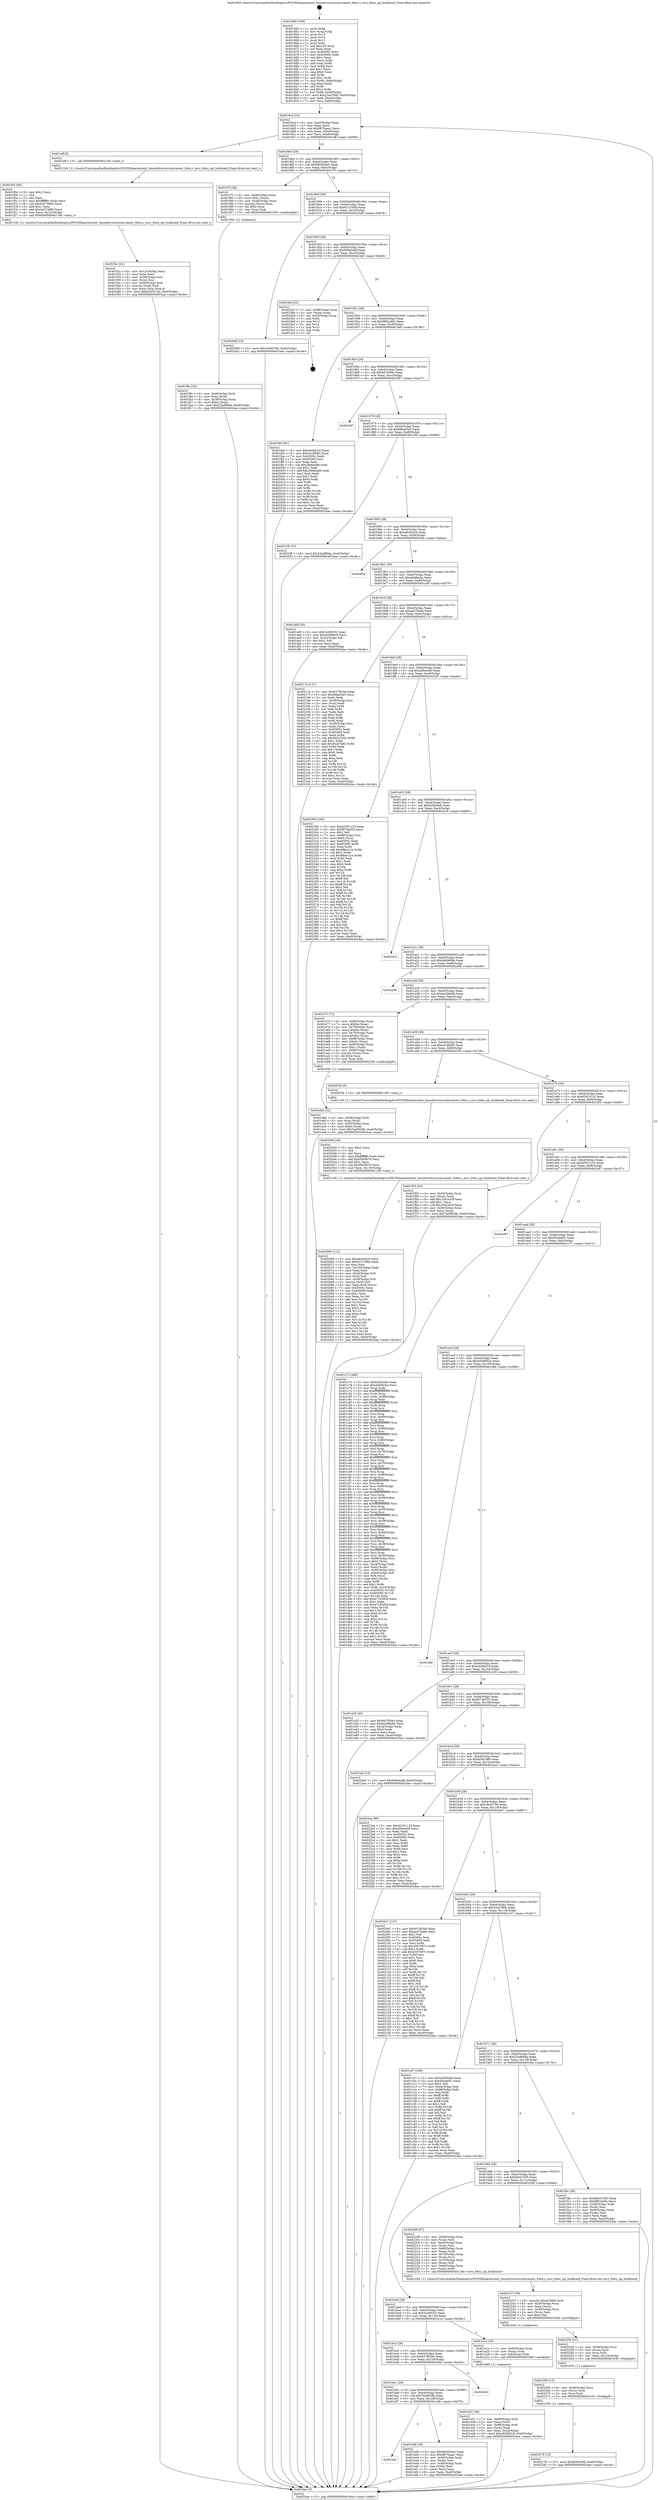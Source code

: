 digraph "0x401860" {
  label = "0x401860 (/mnt/c/Users/mathe/Desktop/tcc/POCII/binaries/extr_linuxdriversscsimvsasmv_64xx.c_mvs_64xx_spi_buildcmd_Final-ollvm.out::main(0))"
  labelloc = "t"
  node[shape=record]

  Entry [label="",width=0.3,height=0.3,shape=circle,fillcolor=black,style=filled]
  "0x4018cd" [label="{
     0x4018cd [32]\l
     | [instrs]\l
     &nbsp;&nbsp;0x4018cd \<+6\>: mov -0xa0(%rbp),%eax\l
     &nbsp;&nbsp;0x4018d3 \<+2\>: mov %eax,%ecx\l
     &nbsp;&nbsp;0x4018d5 \<+6\>: sub $0x8875aaa1,%ecx\l
     &nbsp;&nbsp;0x4018db \<+6\>: mov %eax,-0xb4(%rbp)\l
     &nbsp;&nbsp;0x4018e1 \<+6\>: mov %ecx,-0xb8(%rbp)\l
     &nbsp;&nbsp;0x4018e7 \<+6\>: je 0000000000401eff \<main+0x69f\>\l
  }"]
  "0x401eff" [label="{
     0x401eff [5]\l
     | [instrs]\l
     &nbsp;&nbsp;0x401eff \<+5\>: call 0000000000401160 \<next_i\>\l
     | [calls]\l
     &nbsp;&nbsp;0x401160 \{1\} (/mnt/c/Users/mathe/Desktop/tcc/POCII/binaries/extr_linuxdriversscsimvsasmv_64xx.c_mvs_64xx_spi_buildcmd_Final-ollvm.out::next_i)\l
  }"]
  "0x4018ed" [label="{
     0x4018ed [28]\l
     | [instrs]\l
     &nbsp;&nbsp;0x4018ed \<+5\>: jmp 00000000004018f2 \<main+0x92\>\l
     &nbsp;&nbsp;0x4018f2 \<+6\>: mov -0xb4(%rbp),%eax\l
     &nbsp;&nbsp;0x4018f8 \<+5\>: sub $0x893826e3,%eax\l
     &nbsp;&nbsp;0x4018fd \<+6\>: mov %eax,-0xbc(%rbp)\l
     &nbsp;&nbsp;0x401903 \<+6\>: je 0000000000401f7f \<main+0x71f\>\l
  }"]
  Exit [label="",width=0.3,height=0.3,shape=circle,fillcolor=black,style=filled,peripheries=2]
  "0x401f7f" [label="{
     0x401f7f [29]\l
     | [instrs]\l
     &nbsp;&nbsp;0x401f7f \<+4\>: mov -0x48(%rbp),%rax\l
     &nbsp;&nbsp;0x401f83 \<+6\>: movl $0x1,(%rax)\l
     &nbsp;&nbsp;0x401f89 \<+4\>: mov -0x48(%rbp),%rax\l
     &nbsp;&nbsp;0x401f8d \<+3\>: movslq (%rax),%rax\l
     &nbsp;&nbsp;0x401f90 \<+4\>: shl $0x2,%rax\l
     &nbsp;&nbsp;0x401f94 \<+3\>: mov %rax,%rdi\l
     &nbsp;&nbsp;0x401f97 \<+5\>: call 0000000000401050 \<malloc@plt\>\l
     | [calls]\l
     &nbsp;&nbsp;0x401050 \{1\} (unknown)\l
  }"]
  "0x401909" [label="{
     0x401909 [28]\l
     | [instrs]\l
     &nbsp;&nbsp;0x401909 \<+5\>: jmp 000000000040190e \<main+0xae\>\l
     &nbsp;&nbsp;0x40190e \<+6\>: mov -0xb4(%rbp),%eax\l
     &nbsp;&nbsp;0x401914 \<+5\>: sub $0x91215f0b,%eax\l
     &nbsp;&nbsp;0x401919 \<+6\>: mov %eax,-0xc0(%rbp)\l
     &nbsp;&nbsp;0x40191f \<+6\>: je 00000000004020d8 \<main+0x878\>\l
  }"]
  "0x402278" [label="{
     0x402278 [15]\l
     | [instrs]\l
     &nbsp;&nbsp;0x402278 \<+10\>: movl $0xfa591b89,-0xa0(%rbp)\l
     &nbsp;&nbsp;0x402282 \<+5\>: jmp 00000000004024ae \<main+0xc4e\>\l
  }"]
  "0x4020d8" [label="{
     0x4020d8 [15]\l
     | [instrs]\l
     &nbsp;&nbsp;0x4020d8 \<+10\>: movl $0x18c83794,-0xa0(%rbp)\l
     &nbsp;&nbsp;0x4020e2 \<+5\>: jmp 00000000004024ae \<main+0xc4e\>\l
  }"]
  "0x401925" [label="{
     0x401925 [28]\l
     | [instrs]\l
     &nbsp;&nbsp;0x401925 \<+5\>: jmp 000000000040192a \<main+0xca\>\l
     &nbsp;&nbsp;0x40192a \<+6\>: mov -0xb4(%rbp),%eax\l
     &nbsp;&nbsp;0x401930 \<+5\>: sub $0x958e4a9f,%eax\l
     &nbsp;&nbsp;0x401935 \<+6\>: mov %eax,-0xc4(%rbp)\l
     &nbsp;&nbsp;0x40193b \<+6\>: je 00000000004023af \<main+0xb4f\>\l
  }"]
  "0x402269" [label="{
     0x402269 [15]\l
     | [instrs]\l
     &nbsp;&nbsp;0x402269 \<+4\>: mov -0x40(%rbp),%rcx\l
     &nbsp;&nbsp;0x40226d \<+3\>: mov (%rcx),%rcx\l
     &nbsp;&nbsp;0x402270 \<+3\>: mov %rcx,%rdi\l
     &nbsp;&nbsp;0x402273 \<+5\>: call 0000000000401030 \<free@plt\>\l
     | [calls]\l
     &nbsp;&nbsp;0x401030 \{1\} (unknown)\l
  }"]
  "0x4023af" [label="{
     0x4023af [22]\l
     | [instrs]\l
     &nbsp;&nbsp;0x4023af \<+7\>: mov -0x98(%rbp),%rax\l
     &nbsp;&nbsp;0x4023b6 \<+2\>: mov (%rax),%eax\l
     &nbsp;&nbsp;0x4023b8 \<+4\>: lea -0x20(%rbp),%rsp\l
     &nbsp;&nbsp;0x4023bc \<+1\>: pop %rbx\l
     &nbsp;&nbsp;0x4023bd \<+2\>: pop %r12\l
     &nbsp;&nbsp;0x4023bf \<+2\>: pop %r14\l
     &nbsp;&nbsp;0x4023c1 \<+2\>: pop %r15\l
     &nbsp;&nbsp;0x4023c3 \<+1\>: pop %rbp\l
     &nbsp;&nbsp;0x4023c4 \<+1\>: ret\l
  }"]
  "0x401941" [label="{
     0x401941 [28]\l
     | [instrs]\l
     &nbsp;&nbsp;0x401941 \<+5\>: jmp 0000000000401946 \<main+0xe6\>\l
     &nbsp;&nbsp;0x401946 \<+6\>: mov -0xb4(%rbp),%eax\l
     &nbsp;&nbsp;0x40194c \<+5\>: sub $0x9802a60c,%eax\l
     &nbsp;&nbsp;0x401951 \<+6\>: mov %eax,-0xc8(%rbp)\l
     &nbsp;&nbsp;0x401957 \<+6\>: je 0000000000401fe0 \<main+0x780\>\l
  }"]
  "0x402254" [label="{
     0x402254 [21]\l
     | [instrs]\l
     &nbsp;&nbsp;0x402254 \<+4\>: mov -0x58(%rbp),%rcx\l
     &nbsp;&nbsp;0x402258 \<+3\>: mov (%rcx),%rcx\l
     &nbsp;&nbsp;0x40225b \<+3\>: mov %rcx,%rdi\l
     &nbsp;&nbsp;0x40225e \<+6\>: mov %eax,-0x134(%rbp)\l
     &nbsp;&nbsp;0x402264 \<+5\>: call 0000000000401030 \<free@plt\>\l
     | [calls]\l
     &nbsp;&nbsp;0x401030 \{1\} (unknown)\l
  }"]
  "0x401fe0" [label="{
     0x401fe0 [91]\l
     | [instrs]\l
     &nbsp;&nbsp;0x401fe0 \<+5\>: mov $0xa6c642c0,%eax\l
     &nbsp;&nbsp;0x401fe5 \<+5\>: mov $0xca1f0b85,%ecx\l
     &nbsp;&nbsp;0x401fea \<+7\>: mov 0x40505c,%edx\l
     &nbsp;&nbsp;0x401ff1 \<+7\>: mov 0x405060,%esi\l
     &nbsp;&nbsp;0x401ff8 \<+2\>: mov %edx,%edi\l
     &nbsp;&nbsp;0x401ffa \<+6\>: sub $0x29e8add9,%edi\l
     &nbsp;&nbsp;0x402000 \<+3\>: sub $0x1,%edi\l
     &nbsp;&nbsp;0x402003 \<+6\>: add $0x29e8add9,%edi\l
     &nbsp;&nbsp;0x402009 \<+3\>: imul %edi,%edx\l
     &nbsp;&nbsp;0x40200c \<+3\>: and $0x1,%edx\l
     &nbsp;&nbsp;0x40200f \<+3\>: cmp $0x0,%edx\l
     &nbsp;&nbsp;0x402012 \<+4\>: sete %r8b\l
     &nbsp;&nbsp;0x402016 \<+3\>: cmp $0xa,%esi\l
     &nbsp;&nbsp;0x402019 \<+4\>: setl %r9b\l
     &nbsp;&nbsp;0x40201d \<+3\>: mov %r8b,%r10b\l
     &nbsp;&nbsp;0x402020 \<+3\>: and %r9b,%r10b\l
     &nbsp;&nbsp;0x402023 \<+3\>: xor %r9b,%r8b\l
     &nbsp;&nbsp;0x402026 \<+3\>: or %r8b,%r10b\l
     &nbsp;&nbsp;0x402029 \<+4\>: test $0x1,%r10b\l
     &nbsp;&nbsp;0x40202d \<+3\>: cmovne %ecx,%eax\l
     &nbsp;&nbsp;0x402030 \<+6\>: mov %eax,-0xa0(%rbp)\l
     &nbsp;&nbsp;0x402036 \<+5\>: jmp 00000000004024ae \<main+0xc4e\>\l
  }"]
  "0x40195d" [label="{
     0x40195d [28]\l
     | [instrs]\l
     &nbsp;&nbsp;0x40195d \<+5\>: jmp 0000000000401962 \<main+0x102\>\l
     &nbsp;&nbsp;0x401962 \<+6\>: mov -0xb4(%rbp),%eax\l
     &nbsp;&nbsp;0x401968 \<+5\>: sub $0x9d7f368c,%eax\l
     &nbsp;&nbsp;0x40196d \<+6\>: mov %eax,-0xcc(%rbp)\l
     &nbsp;&nbsp;0x401973 \<+6\>: je 0000000000402287 \<main+0xa27\>\l
  }"]
  "0x402237" [label="{
     0x402237 [29]\l
     | [instrs]\l
     &nbsp;&nbsp;0x402237 \<+10\>: movabs $0x4030b6,%rdi\l
     &nbsp;&nbsp;0x402241 \<+4\>: mov -0x30(%rbp),%rcx\l
     &nbsp;&nbsp;0x402245 \<+2\>: mov %eax,(%rcx)\l
     &nbsp;&nbsp;0x402247 \<+4\>: mov -0x30(%rbp),%rcx\l
     &nbsp;&nbsp;0x40224b \<+2\>: mov (%rcx),%esi\l
     &nbsp;&nbsp;0x40224d \<+2\>: mov $0x0,%al\l
     &nbsp;&nbsp;0x40224f \<+5\>: call 0000000000401040 \<printf@plt\>\l
     | [calls]\l
     &nbsp;&nbsp;0x401040 \{1\} (unknown)\l
  }"]
  "0x402287" [label="{
     0x402287\l
  }", style=dashed]
  "0x401979" [label="{
     0x401979 [28]\l
     | [instrs]\l
     &nbsp;&nbsp;0x401979 \<+5\>: jmp 000000000040197e \<main+0x11e\>\l
     &nbsp;&nbsp;0x40197e \<+6\>: mov -0xb4(%rbp),%eax\l
     &nbsp;&nbsp;0x401984 \<+5\>: sub $0x9fda45a5,%eax\l
     &nbsp;&nbsp;0x401989 \<+6\>: mov %eax,-0xd0(%rbp)\l
     &nbsp;&nbsp;0x40198f \<+6\>: je 00000000004021f9 \<main+0x999\>\l
  }"]
  "0x402068" [label="{
     0x402068 [112]\l
     | [instrs]\l
     &nbsp;&nbsp;0x402068 \<+5\>: mov $0xa6c642c0,%ecx\l
     &nbsp;&nbsp;0x40206d \<+5\>: mov $0x91215f0b,%edx\l
     &nbsp;&nbsp;0x402072 \<+2\>: xor %esi,%esi\l
     &nbsp;&nbsp;0x402074 \<+6\>: mov -0x130(%rbp),%edi\l
     &nbsp;&nbsp;0x40207a \<+3\>: imul %eax,%edi\l
     &nbsp;&nbsp;0x40207d \<+4\>: mov -0x40(%rbp),%r8\l
     &nbsp;&nbsp;0x402081 \<+3\>: mov (%r8),%r8\l
     &nbsp;&nbsp;0x402084 \<+4\>: mov -0x38(%rbp),%r9\l
     &nbsp;&nbsp;0x402088 \<+3\>: movslq (%r9),%r9\l
     &nbsp;&nbsp;0x40208b \<+4\>: mov %edi,(%r8,%r9,4)\l
     &nbsp;&nbsp;0x40208f \<+7\>: mov 0x40505c,%eax\l
     &nbsp;&nbsp;0x402096 \<+7\>: mov 0x405060,%edi\l
     &nbsp;&nbsp;0x40209d \<+3\>: sub $0x1,%esi\l
     &nbsp;&nbsp;0x4020a0 \<+3\>: mov %eax,%r10d\l
     &nbsp;&nbsp;0x4020a3 \<+3\>: add %esi,%r10d\l
     &nbsp;&nbsp;0x4020a6 \<+4\>: imul %r10d,%eax\l
     &nbsp;&nbsp;0x4020aa \<+3\>: and $0x1,%eax\l
     &nbsp;&nbsp;0x4020ad \<+3\>: cmp $0x0,%eax\l
     &nbsp;&nbsp;0x4020b0 \<+4\>: sete %r11b\l
     &nbsp;&nbsp;0x4020b4 \<+3\>: cmp $0xa,%edi\l
     &nbsp;&nbsp;0x4020b7 \<+3\>: setl %bl\l
     &nbsp;&nbsp;0x4020ba \<+3\>: mov %r11b,%r14b\l
     &nbsp;&nbsp;0x4020bd \<+3\>: and %bl,%r14b\l
     &nbsp;&nbsp;0x4020c0 \<+3\>: xor %bl,%r11b\l
     &nbsp;&nbsp;0x4020c3 \<+3\>: or %r11b,%r14b\l
     &nbsp;&nbsp;0x4020c6 \<+4\>: test $0x1,%r14b\l
     &nbsp;&nbsp;0x4020ca \<+3\>: cmovne %edx,%ecx\l
     &nbsp;&nbsp;0x4020cd \<+6\>: mov %ecx,-0xa0(%rbp)\l
     &nbsp;&nbsp;0x4020d3 \<+5\>: jmp 00000000004024ae \<main+0xc4e\>\l
  }"]
  "0x4021f9" [label="{
     0x4021f9 [15]\l
     | [instrs]\l
     &nbsp;&nbsp;0x4021f9 \<+10\>: movl $0x23ad89da,-0xa0(%rbp)\l
     &nbsp;&nbsp;0x402203 \<+5\>: jmp 00000000004024ae \<main+0xc4e\>\l
  }"]
  "0x401995" [label="{
     0x401995 [28]\l
     | [instrs]\l
     &nbsp;&nbsp;0x401995 \<+5\>: jmp 000000000040199a \<main+0x13a\>\l
     &nbsp;&nbsp;0x40199a \<+6\>: mov -0xb4(%rbp),%eax\l
     &nbsp;&nbsp;0x4019a0 \<+5\>: sub $0xa6c642c0,%eax\l
     &nbsp;&nbsp;0x4019a5 \<+6\>: mov %eax,-0xd4(%rbp)\l
     &nbsp;&nbsp;0x4019ab \<+6\>: je 000000000040240a \<main+0xbaa\>\l
  }"]
  "0x402040" [label="{
     0x402040 [40]\l
     | [instrs]\l
     &nbsp;&nbsp;0x402040 \<+5\>: mov $0x2,%ecx\l
     &nbsp;&nbsp;0x402045 \<+1\>: cltd\l
     &nbsp;&nbsp;0x402046 \<+2\>: idiv %ecx\l
     &nbsp;&nbsp;0x402048 \<+6\>: imul $0xfffffffe,%edx,%ecx\l
     &nbsp;&nbsp;0x40204e \<+6\>: add $0xf545fb76,%ecx\l
     &nbsp;&nbsp;0x402054 \<+3\>: add $0x1,%ecx\l
     &nbsp;&nbsp;0x402057 \<+6\>: sub $0xf545fb76,%ecx\l
     &nbsp;&nbsp;0x40205d \<+6\>: mov %ecx,-0x130(%rbp)\l
     &nbsp;&nbsp;0x402063 \<+5\>: call 0000000000401160 \<next_i\>\l
     | [calls]\l
     &nbsp;&nbsp;0x401160 \{1\} (/mnt/c/Users/mathe/Desktop/tcc/POCII/binaries/extr_linuxdriversscsimvsasmv_64xx.c_mvs_64xx_spi_buildcmd_Final-ollvm.out::next_i)\l
  }"]
  "0x40240a" [label="{
     0x40240a\l
  }", style=dashed]
  "0x4019b1" [label="{
     0x4019b1 [28]\l
     | [instrs]\l
     &nbsp;&nbsp;0x4019b1 \<+5\>: jmp 00000000004019b6 \<main+0x156\>\l
     &nbsp;&nbsp;0x4019b6 \<+6\>: mov -0xb4(%rbp),%eax\l
     &nbsp;&nbsp;0x4019bc \<+5\>: sub $0xabb9bcbe,%eax\l
     &nbsp;&nbsp;0x4019c1 \<+6\>: mov %eax,-0xd8(%rbp)\l
     &nbsp;&nbsp;0x4019c7 \<+6\>: je 0000000000401ddf \<main+0x57f\>\l
  }"]
  "0x401f9c" [label="{
     0x401f9c [32]\l
     | [instrs]\l
     &nbsp;&nbsp;0x401f9c \<+4\>: mov -0x40(%rbp),%rdi\l
     &nbsp;&nbsp;0x401fa0 \<+3\>: mov %rax,(%rdi)\l
     &nbsp;&nbsp;0x401fa3 \<+4\>: mov -0x38(%rbp),%rax\l
     &nbsp;&nbsp;0x401fa7 \<+6\>: movl $0x0,(%rax)\l
     &nbsp;&nbsp;0x401fad \<+10\>: movl $0x23ad89da,-0xa0(%rbp)\l
     &nbsp;&nbsp;0x401fb7 \<+5\>: jmp 00000000004024ae \<main+0xc4e\>\l
  }"]
  "0x401ddf" [label="{
     0x401ddf [30]\l
     | [instrs]\l
     &nbsp;&nbsp;0x401ddf \<+5\>: mov $0x5cc69102,%eax\l
     &nbsp;&nbsp;0x401de4 \<+5\>: mov $0xe559681b,%ecx\l
     &nbsp;&nbsp;0x401de9 \<+3\>: mov -0x25(%rbp),%dl\l
     &nbsp;&nbsp;0x401dec \<+3\>: test $0x1,%dl\l
     &nbsp;&nbsp;0x401def \<+3\>: cmovne %ecx,%eax\l
     &nbsp;&nbsp;0x401df2 \<+6\>: mov %eax,-0xa0(%rbp)\l
     &nbsp;&nbsp;0x401df8 \<+5\>: jmp 00000000004024ae \<main+0xc4e\>\l
  }"]
  "0x4019cd" [label="{
     0x4019cd [28]\l
     | [instrs]\l
     &nbsp;&nbsp;0x4019cd \<+5\>: jmp 00000000004019d2 \<main+0x172\>\l
     &nbsp;&nbsp;0x4019d2 \<+6\>: mov -0xb4(%rbp),%eax\l
     &nbsp;&nbsp;0x4019d8 \<+5\>: sub $0xae37beeb,%eax\l
     &nbsp;&nbsp;0x4019dd \<+6\>: mov %eax,-0xdc(%rbp)\l
     &nbsp;&nbsp;0x4019e3 \<+6\>: je 000000000040217a \<main+0x91a\>\l
  }"]
  "0x401f2c" [label="{
     0x401f2c [41]\l
     | [instrs]\l
     &nbsp;&nbsp;0x401f2c \<+6\>: mov -0x12c(%rbp),%ecx\l
     &nbsp;&nbsp;0x401f32 \<+3\>: imul %eax,%ecx\l
     &nbsp;&nbsp;0x401f35 \<+4\>: mov -0x58(%rbp),%rsi\l
     &nbsp;&nbsp;0x401f39 \<+3\>: mov (%rsi),%rsi\l
     &nbsp;&nbsp;0x401f3c \<+4\>: mov -0x50(%rbp),%rdi\l
     &nbsp;&nbsp;0x401f40 \<+3\>: movslq (%rdi),%rdi\l
     &nbsp;&nbsp;0x401f43 \<+3\>: mov %ecx,(%rsi,%rdi,4)\l
     &nbsp;&nbsp;0x401f46 \<+10\>: movl $0xd2453142,-0xa0(%rbp)\l
     &nbsp;&nbsp;0x401f50 \<+5\>: jmp 00000000004024ae \<main+0xc4e\>\l
  }"]
  "0x40217a" [label="{
     0x40217a [127]\l
     | [instrs]\l
     &nbsp;&nbsp;0x40217a \<+5\>: mov $0x637f03a9,%eax\l
     &nbsp;&nbsp;0x40217f \<+5\>: mov $0x9fda45a5,%ecx\l
     &nbsp;&nbsp;0x402184 \<+2\>: xor %edx,%edx\l
     &nbsp;&nbsp;0x402186 \<+4\>: mov -0x38(%rbp),%rsi\l
     &nbsp;&nbsp;0x40218a \<+2\>: mov (%rsi),%edi\l
     &nbsp;&nbsp;0x40218c \<+3\>: mov %edx,%r8d\l
     &nbsp;&nbsp;0x40218f \<+3\>: sub %edi,%r8d\l
     &nbsp;&nbsp;0x402192 \<+2\>: mov %edx,%edi\l
     &nbsp;&nbsp;0x402194 \<+3\>: sub $0x1,%edi\l
     &nbsp;&nbsp;0x402197 \<+3\>: add %edi,%r8d\l
     &nbsp;&nbsp;0x40219a \<+3\>: sub %r8d,%edx\l
     &nbsp;&nbsp;0x40219d \<+4\>: mov -0x38(%rbp),%rsi\l
     &nbsp;&nbsp;0x4021a1 \<+2\>: mov %edx,(%rsi)\l
     &nbsp;&nbsp;0x4021a3 \<+7\>: mov 0x40505c,%edx\l
     &nbsp;&nbsp;0x4021aa \<+7\>: mov 0x405060,%edi\l
     &nbsp;&nbsp;0x4021b1 \<+3\>: mov %edx,%r8d\l
     &nbsp;&nbsp;0x4021b4 \<+7\>: sub $0x262d7b92,%r8d\l
     &nbsp;&nbsp;0x4021bb \<+4\>: sub $0x1,%r8d\l
     &nbsp;&nbsp;0x4021bf \<+7\>: add $0x262d7b92,%r8d\l
     &nbsp;&nbsp;0x4021c6 \<+4\>: imul %r8d,%edx\l
     &nbsp;&nbsp;0x4021ca \<+3\>: and $0x1,%edx\l
     &nbsp;&nbsp;0x4021cd \<+3\>: cmp $0x0,%edx\l
     &nbsp;&nbsp;0x4021d0 \<+4\>: sete %r9b\l
     &nbsp;&nbsp;0x4021d4 \<+3\>: cmp $0xa,%edi\l
     &nbsp;&nbsp;0x4021d7 \<+4\>: setl %r10b\l
     &nbsp;&nbsp;0x4021db \<+3\>: mov %r9b,%r11b\l
     &nbsp;&nbsp;0x4021de \<+3\>: and %r10b,%r11b\l
     &nbsp;&nbsp;0x4021e1 \<+3\>: xor %r10b,%r9b\l
     &nbsp;&nbsp;0x4021e4 \<+3\>: or %r9b,%r11b\l
     &nbsp;&nbsp;0x4021e7 \<+4\>: test $0x1,%r11b\l
     &nbsp;&nbsp;0x4021eb \<+3\>: cmovne %ecx,%eax\l
     &nbsp;&nbsp;0x4021ee \<+6\>: mov %eax,-0xa0(%rbp)\l
     &nbsp;&nbsp;0x4021f4 \<+5\>: jmp 00000000004024ae \<main+0xc4e\>\l
  }"]
  "0x4019e9" [label="{
     0x4019e9 [28]\l
     | [instrs]\l
     &nbsp;&nbsp;0x4019e9 \<+5\>: jmp 00000000004019ee \<main+0x18e\>\l
     &nbsp;&nbsp;0x4019ee \<+6\>: mov -0xb4(%rbp),%eax\l
     &nbsp;&nbsp;0x4019f4 \<+5\>: sub $0xaf0ee446,%eax\l
     &nbsp;&nbsp;0x4019f9 \<+6\>: mov %eax,-0xe0(%rbp)\l
     &nbsp;&nbsp;0x4019ff \<+6\>: je 0000000000402300 \<main+0xaa0\>\l
  }"]
  "0x401f04" [label="{
     0x401f04 [40]\l
     | [instrs]\l
     &nbsp;&nbsp;0x401f04 \<+5\>: mov $0x2,%ecx\l
     &nbsp;&nbsp;0x401f09 \<+1\>: cltd\l
     &nbsp;&nbsp;0x401f0a \<+2\>: idiv %ecx\l
     &nbsp;&nbsp;0x401f0c \<+6\>: imul $0xfffffffe,%edx,%ecx\l
     &nbsp;&nbsp;0x401f12 \<+6\>: sub $0x44374860,%ecx\l
     &nbsp;&nbsp;0x401f18 \<+3\>: add $0x1,%ecx\l
     &nbsp;&nbsp;0x401f1b \<+6\>: add $0x44374860,%ecx\l
     &nbsp;&nbsp;0x401f21 \<+6\>: mov %ecx,-0x12c(%rbp)\l
     &nbsp;&nbsp;0x401f27 \<+5\>: call 0000000000401160 \<next_i\>\l
     | [calls]\l
     &nbsp;&nbsp;0x401160 \{1\} (/mnt/c/Users/mathe/Desktop/tcc/POCII/binaries/extr_linuxdriversscsimvsasmv_64xx.c_mvs_64xx_spi_buildcmd_Final-ollvm.out::next_i)\l
  }"]
  "0x402300" [label="{
     0x402300 [160]\l
     | [instrs]\l
     &nbsp;&nbsp;0x402300 \<+5\>: mov $0xd3251133,%eax\l
     &nbsp;&nbsp;0x402305 \<+5\>: mov $0xf07de555,%ecx\l
     &nbsp;&nbsp;0x40230a \<+2\>: mov $0x1,%dl\l
     &nbsp;&nbsp;0x40230c \<+7\>: mov -0x98(%rbp),%rsi\l
     &nbsp;&nbsp;0x402313 \<+6\>: movl $0x0,(%rsi)\l
     &nbsp;&nbsp;0x402319 \<+7\>: mov 0x40505c,%edi\l
     &nbsp;&nbsp;0x402320 \<+8\>: mov 0x405060,%r8d\l
     &nbsp;&nbsp;0x402328 \<+3\>: mov %edi,%r9d\l
     &nbsp;&nbsp;0x40232b \<+7\>: add $0x9fbe1c1e,%r9d\l
     &nbsp;&nbsp;0x402332 \<+4\>: sub $0x1,%r9d\l
     &nbsp;&nbsp;0x402336 \<+7\>: sub $0x9fbe1c1e,%r9d\l
     &nbsp;&nbsp;0x40233d \<+4\>: imul %r9d,%edi\l
     &nbsp;&nbsp;0x402341 \<+3\>: and $0x1,%edi\l
     &nbsp;&nbsp;0x402344 \<+3\>: cmp $0x0,%edi\l
     &nbsp;&nbsp;0x402347 \<+4\>: sete %r10b\l
     &nbsp;&nbsp;0x40234b \<+4\>: cmp $0xa,%r8d\l
     &nbsp;&nbsp;0x40234f \<+4\>: setl %r11b\l
     &nbsp;&nbsp;0x402353 \<+3\>: mov %r10b,%bl\l
     &nbsp;&nbsp;0x402356 \<+3\>: xor $0xff,%bl\l
     &nbsp;&nbsp;0x402359 \<+3\>: mov %r11b,%r14b\l
     &nbsp;&nbsp;0x40235c \<+4\>: xor $0xff,%r14b\l
     &nbsp;&nbsp;0x402360 \<+3\>: xor $0x1,%dl\l
     &nbsp;&nbsp;0x402363 \<+3\>: mov %bl,%r15b\l
     &nbsp;&nbsp;0x402366 \<+4\>: and $0xff,%r15b\l
     &nbsp;&nbsp;0x40236a \<+3\>: and %dl,%r10b\l
     &nbsp;&nbsp;0x40236d \<+3\>: mov %r14b,%r12b\l
     &nbsp;&nbsp;0x402370 \<+4\>: and $0xff,%r12b\l
     &nbsp;&nbsp;0x402374 \<+3\>: and %dl,%r11b\l
     &nbsp;&nbsp;0x402377 \<+3\>: or %r10b,%r15b\l
     &nbsp;&nbsp;0x40237a \<+3\>: or %r11b,%r12b\l
     &nbsp;&nbsp;0x40237d \<+3\>: xor %r12b,%r15b\l
     &nbsp;&nbsp;0x402380 \<+3\>: or %r14b,%bl\l
     &nbsp;&nbsp;0x402383 \<+3\>: xor $0xff,%bl\l
     &nbsp;&nbsp;0x402386 \<+3\>: or $0x1,%dl\l
     &nbsp;&nbsp;0x402389 \<+2\>: and %dl,%bl\l
     &nbsp;&nbsp;0x40238b \<+3\>: or %bl,%r15b\l
     &nbsp;&nbsp;0x40238e \<+4\>: test $0x1,%r15b\l
     &nbsp;&nbsp;0x402392 \<+3\>: cmovne %ecx,%eax\l
     &nbsp;&nbsp;0x402395 \<+6\>: mov %eax,-0xa0(%rbp)\l
     &nbsp;&nbsp;0x40239b \<+5\>: jmp 00000000004024ae \<main+0xc4e\>\l
  }"]
  "0x401a05" [label="{
     0x401a05 [28]\l
     | [instrs]\l
     &nbsp;&nbsp;0x401a05 \<+5\>: jmp 0000000000401a0a \<main+0x1aa\>\l
     &nbsp;&nbsp;0x401a0a \<+6\>: mov -0xb4(%rbp),%eax\l
     &nbsp;&nbsp;0x401a10 \<+5\>: sub $0xb2f2b0a6,%eax\l
     &nbsp;&nbsp;0x401a15 \<+6\>: mov %eax,-0xe4(%rbp)\l
     &nbsp;&nbsp;0x401a1b \<+6\>: je 00000000004023c5 \<main+0xb65\>\l
  }"]
  "0x401bfd" [label="{
     0x401bfd\l
  }", style=dashed]
  "0x4023c5" [label="{
     0x4023c5\l
  }", style=dashed]
  "0x401a21" [label="{
     0x401a21 [28]\l
     | [instrs]\l
     &nbsp;&nbsp;0x401a21 \<+5\>: jmp 0000000000401a26 \<main+0x1c6\>\l
     &nbsp;&nbsp;0x401a26 \<+6\>: mov -0xb4(%rbp),%eax\l
     &nbsp;&nbsp;0x401a2c \<+5\>: sub $0xbb00686e,%eax\l
     &nbsp;&nbsp;0x401a31 \<+6\>: mov %eax,-0xe8(%rbp)\l
     &nbsp;&nbsp;0x401a37 \<+6\>: je 0000000000402296 \<main+0xa36\>\l
  }"]
  "0x401edb" [label="{
     0x401edb [36]\l
     | [instrs]\l
     &nbsp;&nbsp;0x401edb \<+5\>: mov $0x893826e3,%eax\l
     &nbsp;&nbsp;0x401ee0 \<+5\>: mov $0x8875aaa1,%ecx\l
     &nbsp;&nbsp;0x401ee5 \<+4\>: mov -0x50(%rbp),%rdx\l
     &nbsp;&nbsp;0x401ee9 \<+2\>: mov (%rdx),%esi\l
     &nbsp;&nbsp;0x401eeb \<+4\>: mov -0x60(%rbp),%rdx\l
     &nbsp;&nbsp;0x401eef \<+2\>: cmp (%rdx),%esi\l
     &nbsp;&nbsp;0x401ef1 \<+3\>: cmovl %ecx,%eax\l
     &nbsp;&nbsp;0x401ef4 \<+6\>: mov %eax,-0xa0(%rbp)\l
     &nbsp;&nbsp;0x401efa \<+5\>: jmp 00000000004024ae \<main+0xc4e\>\l
  }"]
  "0x402296" [label="{
     0x402296\l
  }", style=dashed]
  "0x401a3d" [label="{
     0x401a3d [28]\l
     | [instrs]\l
     &nbsp;&nbsp;0x401a3d \<+5\>: jmp 0000000000401a42 \<main+0x1e2\>\l
     &nbsp;&nbsp;0x401a42 \<+6\>: mov -0xb4(%rbp),%eax\l
     &nbsp;&nbsp;0x401a48 \<+5\>: sub $0xbe298a8b,%eax\l
     &nbsp;&nbsp;0x401a4d \<+6\>: mov %eax,-0xec(%rbp)\l
     &nbsp;&nbsp;0x401a53 \<+6\>: je 0000000000401e73 \<main+0x613\>\l
  }"]
  "0x401be1" [label="{
     0x401be1 [28]\l
     | [instrs]\l
     &nbsp;&nbsp;0x401be1 \<+5\>: jmp 0000000000401be6 \<main+0x386\>\l
     &nbsp;&nbsp;0x401be6 \<+6\>: mov -0xb4(%rbp),%eax\l
     &nbsp;&nbsp;0x401bec \<+5\>: sub $0x7ae993db,%eax\l
     &nbsp;&nbsp;0x401bf1 \<+6\>: mov %eax,-0x128(%rbp)\l
     &nbsp;&nbsp;0x401bf7 \<+6\>: je 0000000000401edb \<main+0x67b\>\l
  }"]
  "0x401e73" [label="{
     0x401e73 [72]\l
     | [instrs]\l
     &nbsp;&nbsp;0x401e73 \<+4\>: mov -0x80(%rbp),%rax\l
     &nbsp;&nbsp;0x401e77 \<+7\>: movq $0x64,(%rax)\l
     &nbsp;&nbsp;0x401e7e \<+4\>: mov -0x78(%rbp),%rax\l
     &nbsp;&nbsp;0x401e82 \<+7\>: movq $0x64,(%rax)\l
     &nbsp;&nbsp;0x401e89 \<+4\>: mov -0x70(%rbp),%rax\l
     &nbsp;&nbsp;0x401e8d \<+7\>: movq $0x64,(%rax)\l
     &nbsp;&nbsp;0x401e94 \<+4\>: mov -0x68(%rbp),%rax\l
     &nbsp;&nbsp;0x401e98 \<+6\>: movl $0x64,(%rax)\l
     &nbsp;&nbsp;0x401e9e \<+4\>: mov -0x60(%rbp),%rax\l
     &nbsp;&nbsp;0x401ea2 \<+6\>: movl $0x1,(%rax)\l
     &nbsp;&nbsp;0x401ea8 \<+4\>: mov -0x60(%rbp),%rax\l
     &nbsp;&nbsp;0x401eac \<+3\>: movslq (%rax),%rax\l
     &nbsp;&nbsp;0x401eaf \<+4\>: shl $0x2,%rax\l
     &nbsp;&nbsp;0x401eb3 \<+3\>: mov %rax,%rdi\l
     &nbsp;&nbsp;0x401eb6 \<+5\>: call 0000000000401050 \<malloc@plt\>\l
     | [calls]\l
     &nbsp;&nbsp;0x401050 \{1\} (unknown)\l
  }"]
  "0x401a59" [label="{
     0x401a59 [28]\l
     | [instrs]\l
     &nbsp;&nbsp;0x401a59 \<+5\>: jmp 0000000000401a5e \<main+0x1fe\>\l
     &nbsp;&nbsp;0x401a5e \<+6\>: mov -0xb4(%rbp),%eax\l
     &nbsp;&nbsp;0x401a64 \<+5\>: sub $0xca1f0b85,%eax\l
     &nbsp;&nbsp;0x401a69 \<+6\>: mov %eax,-0xf0(%rbp)\l
     &nbsp;&nbsp;0x401a6f \<+6\>: je 000000000040203b \<main+0x7db\>\l
  }"]
  "0x40246d" [label="{
     0x40246d\l
  }", style=dashed]
  "0x40203b" [label="{
     0x40203b [5]\l
     | [instrs]\l
     &nbsp;&nbsp;0x40203b \<+5\>: call 0000000000401160 \<next_i\>\l
     | [calls]\l
     &nbsp;&nbsp;0x401160 \{1\} (/mnt/c/Users/mathe/Desktop/tcc/POCII/binaries/extr_linuxdriversscsimvsasmv_64xx.c_mvs_64xx_spi_buildcmd_Final-ollvm.out::next_i)\l
  }"]
  "0x401a75" [label="{
     0x401a75 [28]\l
     | [instrs]\l
     &nbsp;&nbsp;0x401a75 \<+5\>: jmp 0000000000401a7a \<main+0x21a\>\l
     &nbsp;&nbsp;0x401a7a \<+6\>: mov -0xb4(%rbp),%eax\l
     &nbsp;&nbsp;0x401a80 \<+5\>: sub $0xd2453142,%eax\l
     &nbsp;&nbsp;0x401a85 \<+6\>: mov %eax,-0xf4(%rbp)\l
     &nbsp;&nbsp;0x401a8b \<+6\>: je 0000000000401f55 \<main+0x6f5\>\l
  }"]
  "0x401ebb" [label="{
     0x401ebb [32]\l
     | [instrs]\l
     &nbsp;&nbsp;0x401ebb \<+4\>: mov -0x58(%rbp),%rdi\l
     &nbsp;&nbsp;0x401ebf \<+3\>: mov %rax,(%rdi)\l
     &nbsp;&nbsp;0x401ec2 \<+4\>: mov -0x50(%rbp),%rax\l
     &nbsp;&nbsp;0x401ec6 \<+6\>: movl $0x0,(%rax)\l
     &nbsp;&nbsp;0x401ecc \<+10\>: movl $0x7ae993db,-0xa0(%rbp)\l
     &nbsp;&nbsp;0x401ed6 \<+5\>: jmp 00000000004024ae \<main+0xc4e\>\l
  }"]
  "0x401f55" [label="{
     0x401f55 [42]\l
     | [instrs]\l
     &nbsp;&nbsp;0x401f55 \<+4\>: mov -0x50(%rbp),%rax\l
     &nbsp;&nbsp;0x401f59 \<+2\>: mov (%rax),%ecx\l
     &nbsp;&nbsp;0x401f5b \<+6\>: add $0x1042e33f,%ecx\l
     &nbsp;&nbsp;0x401f61 \<+3\>: add $0x1,%ecx\l
     &nbsp;&nbsp;0x401f64 \<+6\>: sub $0x1042e33f,%ecx\l
     &nbsp;&nbsp;0x401f6a \<+4\>: mov -0x50(%rbp),%rax\l
     &nbsp;&nbsp;0x401f6e \<+2\>: mov %ecx,(%rax)\l
     &nbsp;&nbsp;0x401f70 \<+10\>: movl $0x7ae993db,-0xa0(%rbp)\l
     &nbsp;&nbsp;0x401f7a \<+5\>: jmp 00000000004024ae \<main+0xc4e\>\l
  }"]
  "0x401a91" [label="{
     0x401a91 [28]\l
     | [instrs]\l
     &nbsp;&nbsp;0x401a91 \<+5\>: jmp 0000000000401a96 \<main+0x236\>\l
     &nbsp;&nbsp;0x401a96 \<+6\>: mov -0xb4(%rbp),%eax\l
     &nbsp;&nbsp;0x401a9c \<+5\>: sub $0xd3251133,%eax\l
     &nbsp;&nbsp;0x401aa1 \<+6\>: mov %eax,-0xf8(%rbp)\l
     &nbsp;&nbsp;0x401aa7 \<+6\>: je 0000000000402497 \<main+0xc37\>\l
  }"]
  "0x401e31" [label="{
     0x401e31 [36]\l
     | [instrs]\l
     &nbsp;&nbsp;0x401e31 \<+7\>: mov -0x88(%rbp),%rdi\l
     &nbsp;&nbsp;0x401e38 \<+2\>: mov %eax,(%rdi)\l
     &nbsp;&nbsp;0x401e3a \<+7\>: mov -0x88(%rbp),%rdi\l
     &nbsp;&nbsp;0x401e41 \<+2\>: mov (%rdi),%eax\l
     &nbsp;&nbsp;0x401e43 \<+3\>: mov %eax,-0x24(%rbp)\l
     &nbsp;&nbsp;0x401e46 \<+10\>: movl $0xe928b018,-0xa0(%rbp)\l
     &nbsp;&nbsp;0x401e50 \<+5\>: jmp 00000000004024ae \<main+0xc4e\>\l
  }"]
  "0x402497" [label="{
     0x402497\l
  }", style=dashed]
  "0x401aad" [label="{
     0x401aad [28]\l
     | [instrs]\l
     &nbsp;&nbsp;0x401aad \<+5\>: jmp 0000000000401ab2 \<main+0x252\>\l
     &nbsp;&nbsp;0x401ab2 \<+6\>: mov -0xb4(%rbp),%eax\l
     &nbsp;&nbsp;0x401ab8 \<+5\>: sub $0xd5e4af41,%eax\l
     &nbsp;&nbsp;0x401abd \<+6\>: mov %eax,-0xfc(%rbp)\l
     &nbsp;&nbsp;0x401ac3 \<+6\>: je 0000000000401c71 \<main+0x411\>\l
  }"]
  "0x401bc5" [label="{
     0x401bc5 [28]\l
     | [instrs]\l
     &nbsp;&nbsp;0x401bc5 \<+5\>: jmp 0000000000401bca \<main+0x36a\>\l
     &nbsp;&nbsp;0x401bca \<+6\>: mov -0xb4(%rbp),%eax\l
     &nbsp;&nbsp;0x401bd0 \<+5\>: sub $0x637f03a9,%eax\l
     &nbsp;&nbsp;0x401bd5 \<+6\>: mov %eax,-0x124(%rbp)\l
     &nbsp;&nbsp;0x401bdb \<+6\>: je 000000000040246d \<main+0xc0d\>\l
  }"]
  "0x401c71" [label="{
     0x401c71 [366]\l
     | [instrs]\l
     &nbsp;&nbsp;0x401c71 \<+5\>: mov $0xb2f2b0a6,%eax\l
     &nbsp;&nbsp;0x401c76 \<+5\>: mov $0xabb9bcbe,%ecx\l
     &nbsp;&nbsp;0x401c7b \<+3\>: mov %rsp,%rdx\l
     &nbsp;&nbsp;0x401c7e \<+4\>: add $0xfffffffffffffff0,%rdx\l
     &nbsp;&nbsp;0x401c82 \<+3\>: mov %rdx,%rsp\l
     &nbsp;&nbsp;0x401c85 \<+7\>: mov %rdx,-0x98(%rbp)\l
     &nbsp;&nbsp;0x401c8c \<+3\>: mov %rsp,%rdx\l
     &nbsp;&nbsp;0x401c8f \<+4\>: add $0xfffffffffffffff0,%rdx\l
     &nbsp;&nbsp;0x401c93 \<+3\>: mov %rdx,%rsp\l
     &nbsp;&nbsp;0x401c96 \<+3\>: mov %rsp,%rsi\l
     &nbsp;&nbsp;0x401c99 \<+4\>: add $0xfffffffffffffff0,%rsi\l
     &nbsp;&nbsp;0x401c9d \<+3\>: mov %rsi,%rsp\l
     &nbsp;&nbsp;0x401ca0 \<+7\>: mov %rsi,-0x90(%rbp)\l
     &nbsp;&nbsp;0x401ca7 \<+3\>: mov %rsp,%rsi\l
     &nbsp;&nbsp;0x401caa \<+4\>: add $0xfffffffffffffff0,%rsi\l
     &nbsp;&nbsp;0x401cae \<+3\>: mov %rsi,%rsp\l
     &nbsp;&nbsp;0x401cb1 \<+7\>: mov %rsi,-0x88(%rbp)\l
     &nbsp;&nbsp;0x401cb8 \<+3\>: mov %rsp,%rsi\l
     &nbsp;&nbsp;0x401cbb \<+4\>: add $0xfffffffffffffff0,%rsi\l
     &nbsp;&nbsp;0x401cbf \<+3\>: mov %rsi,%rsp\l
     &nbsp;&nbsp;0x401cc2 \<+4\>: mov %rsi,-0x80(%rbp)\l
     &nbsp;&nbsp;0x401cc6 \<+3\>: mov %rsp,%rsi\l
     &nbsp;&nbsp;0x401cc9 \<+4\>: add $0xfffffffffffffff0,%rsi\l
     &nbsp;&nbsp;0x401ccd \<+3\>: mov %rsi,%rsp\l
     &nbsp;&nbsp;0x401cd0 \<+4\>: mov %rsi,-0x78(%rbp)\l
     &nbsp;&nbsp;0x401cd4 \<+3\>: mov %rsp,%rsi\l
     &nbsp;&nbsp;0x401cd7 \<+4\>: add $0xfffffffffffffff0,%rsi\l
     &nbsp;&nbsp;0x401cdb \<+3\>: mov %rsi,%rsp\l
     &nbsp;&nbsp;0x401cde \<+4\>: mov %rsi,-0x70(%rbp)\l
     &nbsp;&nbsp;0x401ce2 \<+3\>: mov %rsp,%rsi\l
     &nbsp;&nbsp;0x401ce5 \<+4\>: add $0xfffffffffffffff0,%rsi\l
     &nbsp;&nbsp;0x401ce9 \<+3\>: mov %rsi,%rsp\l
     &nbsp;&nbsp;0x401cec \<+4\>: mov %rsi,-0x68(%rbp)\l
     &nbsp;&nbsp;0x401cf0 \<+3\>: mov %rsp,%rsi\l
     &nbsp;&nbsp;0x401cf3 \<+4\>: add $0xfffffffffffffff0,%rsi\l
     &nbsp;&nbsp;0x401cf7 \<+3\>: mov %rsi,%rsp\l
     &nbsp;&nbsp;0x401cfa \<+4\>: mov %rsi,-0x60(%rbp)\l
     &nbsp;&nbsp;0x401cfe \<+3\>: mov %rsp,%rsi\l
     &nbsp;&nbsp;0x401d01 \<+4\>: add $0xfffffffffffffff0,%rsi\l
     &nbsp;&nbsp;0x401d05 \<+3\>: mov %rsi,%rsp\l
     &nbsp;&nbsp;0x401d08 \<+4\>: mov %rsi,-0x58(%rbp)\l
     &nbsp;&nbsp;0x401d0c \<+3\>: mov %rsp,%rsi\l
     &nbsp;&nbsp;0x401d0f \<+4\>: add $0xfffffffffffffff0,%rsi\l
     &nbsp;&nbsp;0x401d13 \<+3\>: mov %rsi,%rsp\l
     &nbsp;&nbsp;0x401d16 \<+4\>: mov %rsi,-0x50(%rbp)\l
     &nbsp;&nbsp;0x401d1a \<+3\>: mov %rsp,%rsi\l
     &nbsp;&nbsp;0x401d1d \<+4\>: add $0xfffffffffffffff0,%rsi\l
     &nbsp;&nbsp;0x401d21 \<+3\>: mov %rsi,%rsp\l
     &nbsp;&nbsp;0x401d24 \<+4\>: mov %rsi,-0x48(%rbp)\l
     &nbsp;&nbsp;0x401d28 \<+3\>: mov %rsp,%rsi\l
     &nbsp;&nbsp;0x401d2b \<+4\>: add $0xfffffffffffffff0,%rsi\l
     &nbsp;&nbsp;0x401d2f \<+3\>: mov %rsi,%rsp\l
     &nbsp;&nbsp;0x401d32 \<+4\>: mov %rsi,-0x40(%rbp)\l
     &nbsp;&nbsp;0x401d36 \<+3\>: mov %rsp,%rsi\l
     &nbsp;&nbsp;0x401d39 \<+4\>: add $0xfffffffffffffff0,%rsi\l
     &nbsp;&nbsp;0x401d3d \<+3\>: mov %rsi,%rsp\l
     &nbsp;&nbsp;0x401d40 \<+4\>: mov %rsi,-0x38(%rbp)\l
     &nbsp;&nbsp;0x401d44 \<+3\>: mov %rsp,%rsi\l
     &nbsp;&nbsp;0x401d47 \<+4\>: add $0xfffffffffffffff0,%rsi\l
     &nbsp;&nbsp;0x401d4b \<+3\>: mov %rsi,%rsp\l
     &nbsp;&nbsp;0x401d4e \<+4\>: mov %rsi,-0x30(%rbp)\l
     &nbsp;&nbsp;0x401d52 \<+7\>: mov -0x98(%rbp),%rsi\l
     &nbsp;&nbsp;0x401d59 \<+6\>: movl $0x0,(%rsi)\l
     &nbsp;&nbsp;0x401d5f \<+6\>: mov -0xa4(%rbp),%edi\l
     &nbsp;&nbsp;0x401d65 \<+2\>: mov %edi,(%rdx)\l
     &nbsp;&nbsp;0x401d67 \<+7\>: mov -0x90(%rbp),%rsi\l
     &nbsp;&nbsp;0x401d6e \<+7\>: mov -0xb0(%rbp),%r8\l
     &nbsp;&nbsp;0x401d75 \<+3\>: mov %r8,(%rsi)\l
     &nbsp;&nbsp;0x401d78 \<+3\>: cmpl $0x2,(%rdx)\l
     &nbsp;&nbsp;0x401d7b \<+4\>: setne %r9b\l
     &nbsp;&nbsp;0x401d7f \<+4\>: and $0x1,%r9b\l
     &nbsp;&nbsp;0x401d83 \<+4\>: mov %r9b,-0x25(%rbp)\l
     &nbsp;&nbsp;0x401d87 \<+8\>: mov 0x40505c,%r10d\l
     &nbsp;&nbsp;0x401d8f \<+8\>: mov 0x405060,%r11d\l
     &nbsp;&nbsp;0x401d97 \<+3\>: mov %r10d,%ebx\l
     &nbsp;&nbsp;0x401d9a \<+6\>: add $0xe7165d58,%ebx\l
     &nbsp;&nbsp;0x401da0 \<+3\>: sub $0x1,%ebx\l
     &nbsp;&nbsp;0x401da3 \<+6\>: sub $0xe7165d58,%ebx\l
     &nbsp;&nbsp;0x401da9 \<+4\>: imul %ebx,%r10d\l
     &nbsp;&nbsp;0x401dad \<+4\>: and $0x1,%r10d\l
     &nbsp;&nbsp;0x401db1 \<+4\>: cmp $0x0,%r10d\l
     &nbsp;&nbsp;0x401db5 \<+4\>: sete %r9b\l
     &nbsp;&nbsp;0x401db9 \<+4\>: cmp $0xa,%r11d\l
     &nbsp;&nbsp;0x401dbd \<+4\>: setl %r14b\l
     &nbsp;&nbsp;0x401dc1 \<+3\>: mov %r9b,%r15b\l
     &nbsp;&nbsp;0x401dc4 \<+3\>: and %r14b,%r15b\l
     &nbsp;&nbsp;0x401dc7 \<+3\>: xor %r14b,%r9b\l
     &nbsp;&nbsp;0x401dca \<+3\>: or %r9b,%r15b\l
     &nbsp;&nbsp;0x401dcd \<+4\>: test $0x1,%r15b\l
     &nbsp;&nbsp;0x401dd1 \<+3\>: cmovne %ecx,%eax\l
     &nbsp;&nbsp;0x401dd4 \<+6\>: mov %eax,-0xa0(%rbp)\l
     &nbsp;&nbsp;0x401dda \<+5\>: jmp 00000000004024ae \<main+0xc4e\>\l
  }"]
  "0x401ac9" [label="{
     0x401ac9 [28]\l
     | [instrs]\l
     &nbsp;&nbsp;0x401ac9 \<+5\>: jmp 0000000000401ace \<main+0x26e\>\l
     &nbsp;&nbsp;0x401ace \<+6\>: mov -0xb4(%rbp),%eax\l
     &nbsp;&nbsp;0x401ad4 \<+5\>: sub $0xe559681b,%eax\l
     &nbsp;&nbsp;0x401ad9 \<+6\>: mov %eax,-0x100(%rbp)\l
     &nbsp;&nbsp;0x401adf \<+6\>: je 0000000000401dfd \<main+0x59d\>\l
  }"]
  "0x401e1e" [label="{
     0x401e1e [19]\l
     | [instrs]\l
     &nbsp;&nbsp;0x401e1e \<+7\>: mov -0x90(%rbp),%rax\l
     &nbsp;&nbsp;0x401e25 \<+3\>: mov (%rax),%rax\l
     &nbsp;&nbsp;0x401e28 \<+4\>: mov 0x8(%rax),%rdi\l
     &nbsp;&nbsp;0x401e2c \<+5\>: call 0000000000401060 \<atoi@plt\>\l
     | [calls]\l
     &nbsp;&nbsp;0x401060 \{1\} (unknown)\l
  }"]
  "0x401dfd" [label="{
     0x401dfd\l
  }", style=dashed]
  "0x401ae5" [label="{
     0x401ae5 [28]\l
     | [instrs]\l
     &nbsp;&nbsp;0x401ae5 \<+5\>: jmp 0000000000401aea \<main+0x28a\>\l
     &nbsp;&nbsp;0x401aea \<+6\>: mov -0xb4(%rbp),%eax\l
     &nbsp;&nbsp;0x401af0 \<+5\>: sub $0xe928b018,%eax\l
     &nbsp;&nbsp;0x401af5 \<+6\>: mov %eax,-0x104(%rbp)\l
     &nbsp;&nbsp;0x401afb \<+6\>: je 0000000000401e55 \<main+0x5f5\>\l
  }"]
  "0x401ba9" [label="{
     0x401ba9 [28]\l
     | [instrs]\l
     &nbsp;&nbsp;0x401ba9 \<+5\>: jmp 0000000000401bae \<main+0x34e\>\l
     &nbsp;&nbsp;0x401bae \<+6\>: mov -0xb4(%rbp),%eax\l
     &nbsp;&nbsp;0x401bb4 \<+5\>: sub $0x5cc69102,%eax\l
     &nbsp;&nbsp;0x401bb9 \<+6\>: mov %eax,-0x120(%rbp)\l
     &nbsp;&nbsp;0x401bbf \<+6\>: je 0000000000401e1e \<main+0x5be\>\l
  }"]
  "0x401e55" [label="{
     0x401e55 [30]\l
     | [instrs]\l
     &nbsp;&nbsp;0x401e55 \<+5\>: mov $0x9d7f368c,%eax\l
     &nbsp;&nbsp;0x401e5a \<+5\>: mov $0xbe298a8b,%ecx\l
     &nbsp;&nbsp;0x401e5f \<+3\>: mov -0x24(%rbp),%edx\l
     &nbsp;&nbsp;0x401e62 \<+3\>: cmp $0x0,%edx\l
     &nbsp;&nbsp;0x401e65 \<+3\>: cmove %ecx,%eax\l
     &nbsp;&nbsp;0x401e68 \<+6\>: mov %eax,-0xa0(%rbp)\l
     &nbsp;&nbsp;0x401e6e \<+5\>: jmp 00000000004024ae \<main+0xc4e\>\l
  }"]
  "0x401b01" [label="{
     0x401b01 [28]\l
     | [instrs]\l
     &nbsp;&nbsp;0x401b01 \<+5\>: jmp 0000000000401b06 \<main+0x2a6\>\l
     &nbsp;&nbsp;0x401b06 \<+6\>: mov -0xb4(%rbp),%eax\l
     &nbsp;&nbsp;0x401b0c \<+5\>: sub $0xf07de555,%eax\l
     &nbsp;&nbsp;0x401b11 \<+6\>: mov %eax,-0x108(%rbp)\l
     &nbsp;&nbsp;0x401b17 \<+6\>: je 00000000004023a0 \<main+0xb40\>\l
  }"]
  "0x402208" [label="{
     0x402208 [47]\l
     | [instrs]\l
     &nbsp;&nbsp;0x402208 \<+4\>: mov -0x58(%rbp),%rax\l
     &nbsp;&nbsp;0x40220c \<+3\>: mov (%rax),%rdi\l
     &nbsp;&nbsp;0x40220f \<+4\>: mov -0x40(%rbp),%rax\l
     &nbsp;&nbsp;0x402213 \<+3\>: mov (%rax),%rsi\l
     &nbsp;&nbsp;0x402216 \<+4\>: mov -0x80(%rbp),%rax\l
     &nbsp;&nbsp;0x40221a \<+3\>: mov (%rax),%rdx\l
     &nbsp;&nbsp;0x40221d \<+4\>: mov -0x78(%rbp),%rax\l
     &nbsp;&nbsp;0x402221 \<+3\>: mov (%rax),%rcx\l
     &nbsp;&nbsp;0x402224 \<+4\>: mov -0x70(%rbp),%rax\l
     &nbsp;&nbsp;0x402228 \<+3\>: mov (%rax),%r8\l
     &nbsp;&nbsp;0x40222b \<+4\>: mov -0x68(%rbp),%rax\l
     &nbsp;&nbsp;0x40222f \<+3\>: mov (%rax),%r9d\l
     &nbsp;&nbsp;0x402232 \<+5\>: call 0000000000401240 \<mvs_64xx_spi_buildcmd\>\l
     | [calls]\l
     &nbsp;&nbsp;0x401240 \{1\} (/mnt/c/Users/mathe/Desktop/tcc/POCII/binaries/extr_linuxdriversscsimvsasmv_64xx.c_mvs_64xx_spi_buildcmd_Final-ollvm.out::mvs_64xx_spi_buildcmd)\l
  }"]
  "0x4023a0" [label="{
     0x4023a0 [15]\l
     | [instrs]\l
     &nbsp;&nbsp;0x4023a0 \<+10\>: movl $0x958e4a9f,-0xa0(%rbp)\l
     &nbsp;&nbsp;0x4023aa \<+5\>: jmp 00000000004024ae \<main+0xc4e\>\l
  }"]
  "0x401b1d" [label="{
     0x401b1d [28]\l
     | [instrs]\l
     &nbsp;&nbsp;0x401b1d \<+5\>: jmp 0000000000401b22 \<main+0x2c2\>\l
     &nbsp;&nbsp;0x401b22 \<+6\>: mov -0xb4(%rbp),%eax\l
     &nbsp;&nbsp;0x401b28 \<+5\>: sub $0xfa591b89,%eax\l
     &nbsp;&nbsp;0x401b2d \<+6\>: mov %eax,-0x10c(%rbp)\l
     &nbsp;&nbsp;0x401b33 \<+6\>: je 00000000004022aa \<main+0xa4a\>\l
  }"]
  "0x401b8d" [label="{
     0x401b8d [28]\l
     | [instrs]\l
     &nbsp;&nbsp;0x401b8d \<+5\>: jmp 0000000000401b92 \<main+0x332\>\l
     &nbsp;&nbsp;0x401b92 \<+6\>: mov -0xb4(%rbp),%eax\l
     &nbsp;&nbsp;0x401b98 \<+5\>: sub $0x5b031505,%eax\l
     &nbsp;&nbsp;0x401b9d \<+6\>: mov %eax,-0x11c(%rbp)\l
     &nbsp;&nbsp;0x401ba3 \<+6\>: je 0000000000402208 \<main+0x9a8\>\l
  }"]
  "0x4022aa" [label="{
     0x4022aa [86]\l
     | [instrs]\l
     &nbsp;&nbsp;0x4022aa \<+5\>: mov $0xd3251133,%eax\l
     &nbsp;&nbsp;0x4022af \<+5\>: mov $0xaf0ee446,%ecx\l
     &nbsp;&nbsp;0x4022b4 \<+2\>: xor %edx,%edx\l
     &nbsp;&nbsp;0x4022b6 \<+7\>: mov 0x40505c,%esi\l
     &nbsp;&nbsp;0x4022bd \<+7\>: mov 0x405060,%edi\l
     &nbsp;&nbsp;0x4022c4 \<+3\>: sub $0x1,%edx\l
     &nbsp;&nbsp;0x4022c7 \<+3\>: mov %esi,%r8d\l
     &nbsp;&nbsp;0x4022ca \<+3\>: add %edx,%r8d\l
     &nbsp;&nbsp;0x4022cd \<+4\>: imul %r8d,%esi\l
     &nbsp;&nbsp;0x4022d1 \<+3\>: and $0x1,%esi\l
     &nbsp;&nbsp;0x4022d4 \<+3\>: cmp $0x0,%esi\l
     &nbsp;&nbsp;0x4022d7 \<+4\>: sete %r9b\l
     &nbsp;&nbsp;0x4022db \<+3\>: cmp $0xa,%edi\l
     &nbsp;&nbsp;0x4022de \<+4\>: setl %r10b\l
     &nbsp;&nbsp;0x4022e2 \<+3\>: mov %r9b,%r11b\l
     &nbsp;&nbsp;0x4022e5 \<+3\>: and %r10b,%r11b\l
     &nbsp;&nbsp;0x4022e8 \<+3\>: xor %r10b,%r9b\l
     &nbsp;&nbsp;0x4022eb \<+3\>: or %r9b,%r11b\l
     &nbsp;&nbsp;0x4022ee \<+4\>: test $0x1,%r11b\l
     &nbsp;&nbsp;0x4022f2 \<+3\>: cmovne %ecx,%eax\l
     &nbsp;&nbsp;0x4022f5 \<+6\>: mov %eax,-0xa0(%rbp)\l
     &nbsp;&nbsp;0x4022fb \<+5\>: jmp 00000000004024ae \<main+0xc4e\>\l
  }"]
  "0x401b39" [label="{
     0x401b39 [28]\l
     | [instrs]\l
     &nbsp;&nbsp;0x401b39 \<+5\>: jmp 0000000000401b3e \<main+0x2de\>\l
     &nbsp;&nbsp;0x401b3e \<+6\>: mov -0xb4(%rbp),%eax\l
     &nbsp;&nbsp;0x401b44 \<+5\>: sub $0x18c83794,%eax\l
     &nbsp;&nbsp;0x401b49 \<+6\>: mov %eax,-0x110(%rbp)\l
     &nbsp;&nbsp;0x401b4f \<+6\>: je 00000000004020e7 \<main+0x887\>\l
  }"]
  "0x401fbc" [label="{
     0x401fbc [36]\l
     | [instrs]\l
     &nbsp;&nbsp;0x401fbc \<+5\>: mov $0x5b031505,%eax\l
     &nbsp;&nbsp;0x401fc1 \<+5\>: mov $0x9802a60c,%ecx\l
     &nbsp;&nbsp;0x401fc6 \<+4\>: mov -0x38(%rbp),%rdx\l
     &nbsp;&nbsp;0x401fca \<+2\>: mov (%rdx),%esi\l
     &nbsp;&nbsp;0x401fcc \<+4\>: mov -0x48(%rbp),%rdx\l
     &nbsp;&nbsp;0x401fd0 \<+2\>: cmp (%rdx),%esi\l
     &nbsp;&nbsp;0x401fd2 \<+3\>: cmovl %ecx,%eax\l
     &nbsp;&nbsp;0x401fd5 \<+6\>: mov %eax,-0xa0(%rbp)\l
     &nbsp;&nbsp;0x401fdb \<+5\>: jmp 00000000004024ae \<main+0xc4e\>\l
  }"]
  "0x4020e7" [label="{
     0x4020e7 [147]\l
     | [instrs]\l
     &nbsp;&nbsp;0x4020e7 \<+5\>: mov $0x637f03a9,%eax\l
     &nbsp;&nbsp;0x4020ec \<+5\>: mov $0xae37beeb,%ecx\l
     &nbsp;&nbsp;0x4020f1 \<+2\>: mov $0x1,%dl\l
     &nbsp;&nbsp;0x4020f3 \<+7\>: mov 0x40505c,%esi\l
     &nbsp;&nbsp;0x4020fa \<+7\>: mov 0x405060,%edi\l
     &nbsp;&nbsp;0x402101 \<+3\>: mov %esi,%r8d\l
     &nbsp;&nbsp;0x402104 \<+7\>: sub $0xd347097c,%r8d\l
     &nbsp;&nbsp;0x40210b \<+4\>: sub $0x1,%r8d\l
     &nbsp;&nbsp;0x40210f \<+7\>: add $0xd347097c,%r8d\l
     &nbsp;&nbsp;0x402116 \<+4\>: imul %r8d,%esi\l
     &nbsp;&nbsp;0x40211a \<+3\>: and $0x1,%esi\l
     &nbsp;&nbsp;0x40211d \<+3\>: cmp $0x0,%esi\l
     &nbsp;&nbsp;0x402120 \<+4\>: sete %r9b\l
     &nbsp;&nbsp;0x402124 \<+3\>: cmp $0xa,%edi\l
     &nbsp;&nbsp;0x402127 \<+4\>: setl %r10b\l
     &nbsp;&nbsp;0x40212b \<+3\>: mov %r9b,%r11b\l
     &nbsp;&nbsp;0x40212e \<+4\>: xor $0xff,%r11b\l
     &nbsp;&nbsp;0x402132 \<+3\>: mov %r10b,%bl\l
     &nbsp;&nbsp;0x402135 \<+3\>: xor $0xff,%bl\l
     &nbsp;&nbsp;0x402138 \<+3\>: xor $0x1,%dl\l
     &nbsp;&nbsp;0x40213b \<+3\>: mov %r11b,%r14b\l
     &nbsp;&nbsp;0x40213e \<+4\>: and $0xff,%r14b\l
     &nbsp;&nbsp;0x402142 \<+3\>: and %dl,%r9b\l
     &nbsp;&nbsp;0x402145 \<+3\>: mov %bl,%r15b\l
     &nbsp;&nbsp;0x402148 \<+4\>: and $0xff,%r15b\l
     &nbsp;&nbsp;0x40214c \<+3\>: and %dl,%r10b\l
     &nbsp;&nbsp;0x40214f \<+3\>: or %r9b,%r14b\l
     &nbsp;&nbsp;0x402152 \<+3\>: or %r10b,%r15b\l
     &nbsp;&nbsp;0x402155 \<+3\>: xor %r15b,%r14b\l
     &nbsp;&nbsp;0x402158 \<+3\>: or %bl,%r11b\l
     &nbsp;&nbsp;0x40215b \<+4\>: xor $0xff,%r11b\l
     &nbsp;&nbsp;0x40215f \<+3\>: or $0x1,%dl\l
     &nbsp;&nbsp;0x402162 \<+3\>: and %dl,%r11b\l
     &nbsp;&nbsp;0x402165 \<+3\>: or %r11b,%r14b\l
     &nbsp;&nbsp;0x402168 \<+4\>: test $0x1,%r14b\l
     &nbsp;&nbsp;0x40216c \<+3\>: cmovne %ecx,%eax\l
     &nbsp;&nbsp;0x40216f \<+6\>: mov %eax,-0xa0(%rbp)\l
     &nbsp;&nbsp;0x402175 \<+5\>: jmp 00000000004024ae \<main+0xc4e\>\l
  }"]
  "0x401b55" [label="{
     0x401b55 [28]\l
     | [instrs]\l
     &nbsp;&nbsp;0x401b55 \<+5\>: jmp 0000000000401b5a \<main+0x2fa\>\l
     &nbsp;&nbsp;0x401b5a \<+6\>: mov -0xb4(%rbp),%eax\l
     &nbsp;&nbsp;0x401b60 \<+5\>: sub $0x22aa780b,%eax\l
     &nbsp;&nbsp;0x401b65 \<+6\>: mov %eax,-0x114(%rbp)\l
     &nbsp;&nbsp;0x401b6b \<+6\>: je 0000000000401c07 \<main+0x3a7\>\l
  }"]
  "0x401860" [label="{
     0x401860 [109]\l
     | [instrs]\l
     &nbsp;&nbsp;0x401860 \<+1\>: push %rbp\l
     &nbsp;&nbsp;0x401861 \<+3\>: mov %rsp,%rbp\l
     &nbsp;&nbsp;0x401864 \<+2\>: push %r15\l
     &nbsp;&nbsp;0x401866 \<+2\>: push %r14\l
     &nbsp;&nbsp;0x401868 \<+2\>: push %r12\l
     &nbsp;&nbsp;0x40186a \<+1\>: push %rbx\l
     &nbsp;&nbsp;0x40186b \<+7\>: sub $0x120,%rsp\l
     &nbsp;&nbsp;0x401872 \<+2\>: xor %eax,%eax\l
     &nbsp;&nbsp;0x401874 \<+7\>: mov 0x40505c,%ecx\l
     &nbsp;&nbsp;0x40187b \<+7\>: mov 0x405060,%edx\l
     &nbsp;&nbsp;0x401882 \<+3\>: sub $0x1,%eax\l
     &nbsp;&nbsp;0x401885 \<+3\>: mov %ecx,%r8d\l
     &nbsp;&nbsp;0x401888 \<+3\>: add %eax,%r8d\l
     &nbsp;&nbsp;0x40188b \<+4\>: imul %r8d,%ecx\l
     &nbsp;&nbsp;0x40188f \<+3\>: and $0x1,%ecx\l
     &nbsp;&nbsp;0x401892 \<+3\>: cmp $0x0,%ecx\l
     &nbsp;&nbsp;0x401895 \<+4\>: sete %r9b\l
     &nbsp;&nbsp;0x401899 \<+4\>: and $0x1,%r9b\l
     &nbsp;&nbsp;0x40189d \<+7\>: mov %r9b,-0x9a(%rbp)\l
     &nbsp;&nbsp;0x4018a4 \<+3\>: cmp $0xa,%edx\l
     &nbsp;&nbsp;0x4018a7 \<+4\>: setl %r9b\l
     &nbsp;&nbsp;0x4018ab \<+4\>: and $0x1,%r9b\l
     &nbsp;&nbsp;0x4018af \<+7\>: mov %r9b,-0x99(%rbp)\l
     &nbsp;&nbsp;0x4018b6 \<+10\>: movl $0x22aa780b,-0xa0(%rbp)\l
     &nbsp;&nbsp;0x4018c0 \<+6\>: mov %edi,-0xa4(%rbp)\l
     &nbsp;&nbsp;0x4018c6 \<+7\>: mov %rsi,-0xb0(%rbp)\l
  }"]
  "0x401c07" [label="{
     0x401c07 [106]\l
     | [instrs]\l
     &nbsp;&nbsp;0x401c07 \<+5\>: mov $0xb2f2b0a6,%eax\l
     &nbsp;&nbsp;0x401c0c \<+5\>: mov $0xd5e4af41,%ecx\l
     &nbsp;&nbsp;0x401c11 \<+2\>: mov $0x1,%dl\l
     &nbsp;&nbsp;0x401c13 \<+7\>: mov -0x9a(%rbp),%sil\l
     &nbsp;&nbsp;0x401c1a \<+7\>: mov -0x99(%rbp),%dil\l
     &nbsp;&nbsp;0x401c21 \<+3\>: mov %sil,%r8b\l
     &nbsp;&nbsp;0x401c24 \<+4\>: xor $0xff,%r8b\l
     &nbsp;&nbsp;0x401c28 \<+3\>: mov %dil,%r9b\l
     &nbsp;&nbsp;0x401c2b \<+4\>: xor $0xff,%r9b\l
     &nbsp;&nbsp;0x401c2f \<+3\>: xor $0x1,%dl\l
     &nbsp;&nbsp;0x401c32 \<+3\>: mov %r8b,%r10b\l
     &nbsp;&nbsp;0x401c35 \<+4\>: and $0xff,%r10b\l
     &nbsp;&nbsp;0x401c39 \<+3\>: and %dl,%sil\l
     &nbsp;&nbsp;0x401c3c \<+3\>: mov %r9b,%r11b\l
     &nbsp;&nbsp;0x401c3f \<+4\>: and $0xff,%r11b\l
     &nbsp;&nbsp;0x401c43 \<+3\>: and %dl,%dil\l
     &nbsp;&nbsp;0x401c46 \<+3\>: or %sil,%r10b\l
     &nbsp;&nbsp;0x401c49 \<+3\>: or %dil,%r11b\l
     &nbsp;&nbsp;0x401c4c \<+3\>: xor %r11b,%r10b\l
     &nbsp;&nbsp;0x401c4f \<+3\>: or %r9b,%r8b\l
     &nbsp;&nbsp;0x401c52 \<+4\>: xor $0xff,%r8b\l
     &nbsp;&nbsp;0x401c56 \<+3\>: or $0x1,%dl\l
     &nbsp;&nbsp;0x401c59 \<+3\>: and %dl,%r8b\l
     &nbsp;&nbsp;0x401c5c \<+3\>: or %r8b,%r10b\l
     &nbsp;&nbsp;0x401c5f \<+4\>: test $0x1,%r10b\l
     &nbsp;&nbsp;0x401c63 \<+3\>: cmovne %ecx,%eax\l
     &nbsp;&nbsp;0x401c66 \<+6\>: mov %eax,-0xa0(%rbp)\l
     &nbsp;&nbsp;0x401c6c \<+5\>: jmp 00000000004024ae \<main+0xc4e\>\l
  }"]
  "0x401b71" [label="{
     0x401b71 [28]\l
     | [instrs]\l
     &nbsp;&nbsp;0x401b71 \<+5\>: jmp 0000000000401b76 \<main+0x316\>\l
     &nbsp;&nbsp;0x401b76 \<+6\>: mov -0xb4(%rbp),%eax\l
     &nbsp;&nbsp;0x401b7c \<+5\>: sub $0x23ad89da,%eax\l
     &nbsp;&nbsp;0x401b81 \<+6\>: mov %eax,-0x118(%rbp)\l
     &nbsp;&nbsp;0x401b87 \<+6\>: je 0000000000401fbc \<main+0x75c\>\l
  }"]
  "0x4024ae" [label="{
     0x4024ae [5]\l
     | [instrs]\l
     &nbsp;&nbsp;0x4024ae \<+5\>: jmp 00000000004018cd \<main+0x6d\>\l
  }"]
  Entry -> "0x401860" [label=" 1"]
  "0x4018cd" -> "0x401eff" [label=" 1"]
  "0x4018cd" -> "0x4018ed" [label=" 23"]
  "0x4023af" -> Exit [label=" 1"]
  "0x4018ed" -> "0x401f7f" [label=" 1"]
  "0x4018ed" -> "0x401909" [label=" 22"]
  "0x4023a0" -> "0x4024ae" [label=" 1"]
  "0x401909" -> "0x4020d8" [label=" 1"]
  "0x401909" -> "0x401925" [label=" 21"]
  "0x402300" -> "0x4024ae" [label=" 1"]
  "0x401925" -> "0x4023af" [label=" 1"]
  "0x401925" -> "0x401941" [label=" 20"]
  "0x4022aa" -> "0x4024ae" [label=" 1"]
  "0x401941" -> "0x401fe0" [label=" 1"]
  "0x401941" -> "0x40195d" [label=" 19"]
  "0x402278" -> "0x4024ae" [label=" 1"]
  "0x40195d" -> "0x402287" [label=" 0"]
  "0x40195d" -> "0x401979" [label=" 19"]
  "0x402269" -> "0x402278" [label=" 1"]
  "0x401979" -> "0x4021f9" [label=" 1"]
  "0x401979" -> "0x401995" [label=" 18"]
  "0x402254" -> "0x402269" [label=" 1"]
  "0x401995" -> "0x40240a" [label=" 0"]
  "0x401995" -> "0x4019b1" [label=" 18"]
  "0x402237" -> "0x402254" [label=" 1"]
  "0x4019b1" -> "0x401ddf" [label=" 1"]
  "0x4019b1" -> "0x4019cd" [label=" 17"]
  "0x402208" -> "0x402237" [label=" 1"]
  "0x4019cd" -> "0x40217a" [label=" 1"]
  "0x4019cd" -> "0x4019e9" [label=" 16"]
  "0x4021f9" -> "0x4024ae" [label=" 1"]
  "0x4019e9" -> "0x402300" [label=" 1"]
  "0x4019e9" -> "0x401a05" [label=" 15"]
  "0x40217a" -> "0x4024ae" [label=" 1"]
  "0x401a05" -> "0x4023c5" [label=" 0"]
  "0x401a05" -> "0x401a21" [label=" 15"]
  "0x4020e7" -> "0x4024ae" [label=" 1"]
  "0x401a21" -> "0x402296" [label=" 0"]
  "0x401a21" -> "0x401a3d" [label=" 15"]
  "0x4020d8" -> "0x4024ae" [label=" 1"]
  "0x401a3d" -> "0x401e73" [label=" 1"]
  "0x401a3d" -> "0x401a59" [label=" 14"]
  "0x402040" -> "0x402068" [label=" 1"]
  "0x401a59" -> "0x40203b" [label=" 1"]
  "0x401a59" -> "0x401a75" [label=" 13"]
  "0x40203b" -> "0x402040" [label=" 1"]
  "0x401a75" -> "0x401f55" [label=" 1"]
  "0x401a75" -> "0x401a91" [label=" 12"]
  "0x401fbc" -> "0x4024ae" [label=" 2"]
  "0x401a91" -> "0x402497" [label=" 0"]
  "0x401a91" -> "0x401aad" [label=" 12"]
  "0x401f9c" -> "0x4024ae" [label=" 1"]
  "0x401aad" -> "0x401c71" [label=" 1"]
  "0x401aad" -> "0x401ac9" [label=" 11"]
  "0x401f7f" -> "0x401f9c" [label=" 1"]
  "0x401ac9" -> "0x401dfd" [label=" 0"]
  "0x401ac9" -> "0x401ae5" [label=" 11"]
  "0x401f55" -> "0x4024ae" [label=" 1"]
  "0x401ae5" -> "0x401e55" [label=" 1"]
  "0x401ae5" -> "0x401b01" [label=" 10"]
  "0x401f04" -> "0x401f2c" [label=" 1"]
  "0x401b01" -> "0x4023a0" [label=" 1"]
  "0x401b01" -> "0x401b1d" [label=" 9"]
  "0x401eff" -> "0x401f04" [label=" 1"]
  "0x401b1d" -> "0x4022aa" [label=" 1"]
  "0x401b1d" -> "0x401b39" [label=" 8"]
  "0x401be1" -> "0x401bfd" [label=" 0"]
  "0x401b39" -> "0x4020e7" [label=" 1"]
  "0x401b39" -> "0x401b55" [label=" 7"]
  "0x401be1" -> "0x401edb" [label=" 2"]
  "0x401b55" -> "0x401c07" [label=" 1"]
  "0x401b55" -> "0x401b71" [label=" 6"]
  "0x401c07" -> "0x4024ae" [label=" 1"]
  "0x401860" -> "0x4018cd" [label=" 1"]
  "0x4024ae" -> "0x4018cd" [label=" 23"]
  "0x401bc5" -> "0x401be1" [label=" 2"]
  "0x401c71" -> "0x4024ae" [label=" 1"]
  "0x401ddf" -> "0x4024ae" [label=" 1"]
  "0x402068" -> "0x4024ae" [label=" 1"]
  "0x401b71" -> "0x401fbc" [label=" 2"]
  "0x401b71" -> "0x401b8d" [label=" 4"]
  "0x401edb" -> "0x4024ae" [label=" 2"]
  "0x401b8d" -> "0x402208" [label=" 1"]
  "0x401b8d" -> "0x401ba9" [label=" 3"]
  "0x401f2c" -> "0x4024ae" [label=" 1"]
  "0x401ba9" -> "0x401e1e" [label=" 1"]
  "0x401ba9" -> "0x401bc5" [label=" 2"]
  "0x401e1e" -> "0x401e31" [label=" 1"]
  "0x401e31" -> "0x4024ae" [label=" 1"]
  "0x401e55" -> "0x4024ae" [label=" 1"]
  "0x401e73" -> "0x401ebb" [label=" 1"]
  "0x401ebb" -> "0x4024ae" [label=" 1"]
  "0x401fe0" -> "0x4024ae" [label=" 1"]
  "0x401bc5" -> "0x40246d" [label=" 0"]
}
